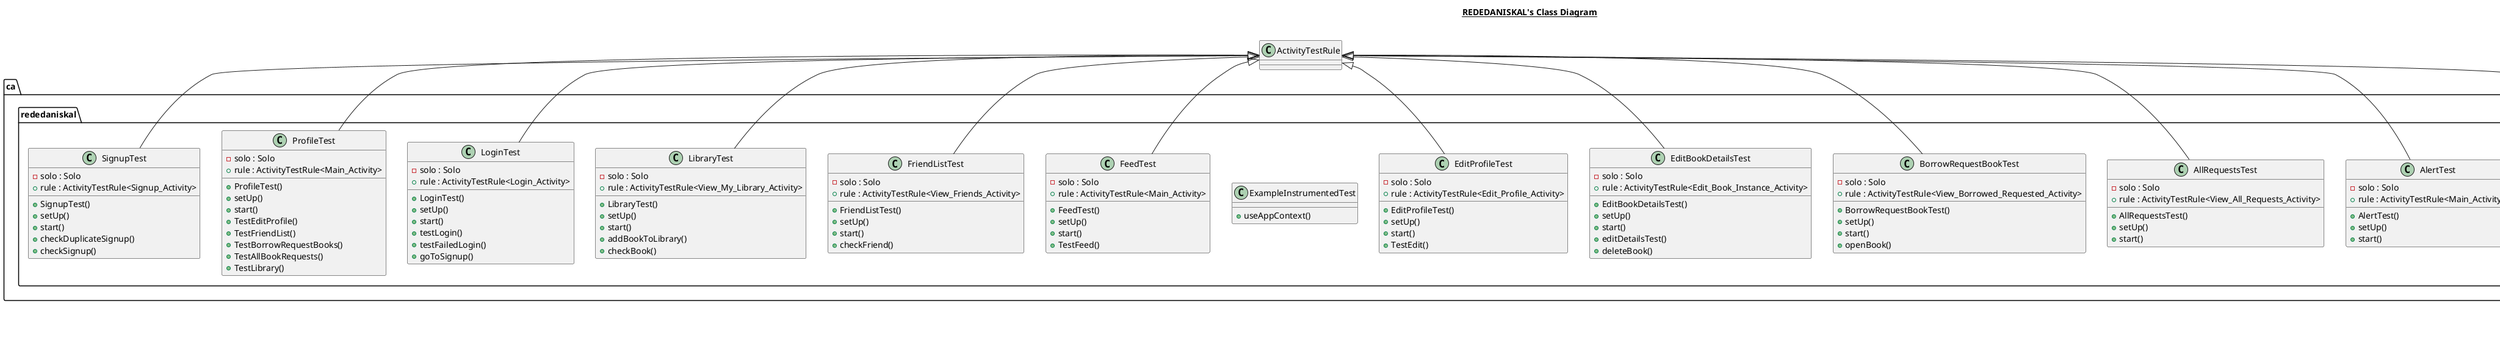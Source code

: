 @startuml

title __REDEDANISKAL's Class Diagram__\n

  package ca.rededaniskal {
    class AddBookToLibraryTest {
        - solo : Solo
        + rule : ActivityTestRule<Add_Book_To_Library_Activity>
        + AddBookToLibraryTest()
        + setUp()
        + start()
        + addBookToLibrary()
    }
  }
  

  package ca.rededaniskal {
    class AlertTest {
        - solo : Solo
        + rule : ActivityTestRule<Main_Activity>
        + AlertTest()
        + setUp()
        + start()
    }
  }
  

  package ca.rededaniskal {
    class AllRequestsTest {
        - solo : Solo
        + rule : ActivityTestRule<View_All_Requests_Activity>
        + AllRequestsTest()
        + setUp()
        + start()
    }
  }
  

  package ca.rededaniskal {
    class BorrowRequestBookTest {
        - solo : Solo
        + rule : ActivityTestRule<View_Borrowed_Requested_Activity>
        + BorrowRequestBookTest()
        + setUp()
        + start()
        + openBook()
    }
  }
  

  package ca.rededaniskal {
    class EditBookDetailsTest {
        - solo : Solo
        + rule : ActivityTestRule<Edit_Book_Instance_Activity>
        + EditBookDetailsTest()
        + setUp()
        + start()
        + editDetailsTest()
        + deleteBook()
    }
  }
  

  package ca.rededaniskal {
    class EditProfileTest {
        - solo : Solo
        + rule : ActivityTestRule<Edit_Profile_Activity>
        + EditProfileTest()
        + setUp()
        + start()
        + TestEdit()
    }
  }
  

  package ca.rededaniskal {
    class ExampleInstrumentedTest {
        + useAppContext()
    }
  }
  

  package ca.rededaniskal {
    class FeedTest {
        - solo : Solo
        + rule : ActivityTestRule<Main_Activity>
        + FeedTest()
        + setUp()
        + start()
        + TestFeed()
    }
  }
  

  package ca.rededaniskal {
    class FriendListTest {
        - solo : Solo
        + rule : ActivityTestRule<View_Friends_Activity>
        + FriendListTest()
        + setUp()
        + start()
        + checkFriend()
    }
  }
  

  package ca.rededaniskal {
    class LibraryTest {
        - solo : Solo
        + rule : ActivityTestRule<View_My_Library_Activity>
        + LibraryTest()
        + setUp()
        + start()
        + addBookToLibrary()
        + checkBook()
    }
  }
  

  package ca.rededaniskal {
    class LoginTest {
        - solo : Solo
        + rule : ActivityTestRule<Login_Activity>
        + LoginTest()
        + setUp()
        + start()
        + testLogin()
        + testFailedLogin()
        + goToSignup()
    }
  }
  

  package ca.rededaniskal {
    class ProfileTest {
        - solo : Solo
        + rule : ActivityTestRule<Main_Activity>
        + ProfileTest()
        + setUp()
        + start()
        + TestEditProfile()
        + TestFriendList()
        + TestBorrowRequestBooks()
        + TestAllBookRequests()
        + TestLibrary()
    }
  }
  

  package ca.rededaniskal {
    class SignupTest {
        - solo : Solo
        + rule : ActivityTestRule<Signup_Activity>
        + SignupTest()
        + setUp()
        + start()
        + checkDuplicateSignup()
        + checkSignup()
    }
  }
  

  AddBookToLibraryTest -up-|> ActivityTestRule
  LifecycleCallback -up-|> ActivityLifecycleCallback
  ActivityStatement -up-|> Statement
  AlertTest -up-|> ActivityTestRule
  LifecycleCallback -up-|> ActivityLifecycleCallback
  ActivityStatement -up-|> Statement
  AllRequestsTest -up-|> ActivityTestRule
  LifecycleCallback -up-|> ActivityLifecycleCallback
  ActivityStatement -up-|> Statement
  BorrowRequestBookTest -up-|> ActivityTestRule
  LifecycleCallback -up-|> ActivityLifecycleCallback
  ActivityStatement -up-|> Statement
  EditBookDetailsTest -up-|> ActivityTestRule
  LifecycleCallback -up-|> ActivityLifecycleCallback
  ActivityStatement -up-|> Statement
  EditProfileTest -up-|> ActivityTestRule
  LifecycleCallback -up-|> ActivityLifecycleCallback
  ActivityStatement -up-|> Statement
  FeedTest -up-|> ActivityTestRule
  LifecycleCallback -up-|> ActivityLifecycleCallback
  ActivityStatement -up-|> Statement
  FriendListTest -up-|> ActivityTestRule
  LifecycleCallback -up-|> ActivityLifecycleCallback
  ActivityStatement -up-|> Statement
  LibraryTest -up-|> ActivityTestRule
  LifecycleCallback -up-|> ActivityLifecycleCallback
  ActivityStatement -up-|> Statement
  LoginTest -up-|> ActivityTestRule
  LifecycleCallback -up-|> ActivityLifecycleCallback
  ActivityStatement -up-|> Statement
  ProfileTest -up-|> ActivityTestRule
  LifecycleCallback -up-|> ActivityLifecycleCallback
  ActivityStatement -up-|> Statement
  SignupTest -up-|> ActivityTestRule
  LifecycleCallback -up-|> ActivityLifecycleCallback
  ActivityStatement -up-|> Statement


right footer


PlantUML diagram generated by SketchIt! (https://bitbucket.org/pmesmeur/sketch.it)
For more information about this tool, please contact philippe.mesmeur@gmail.com
endfooter

@enduml
